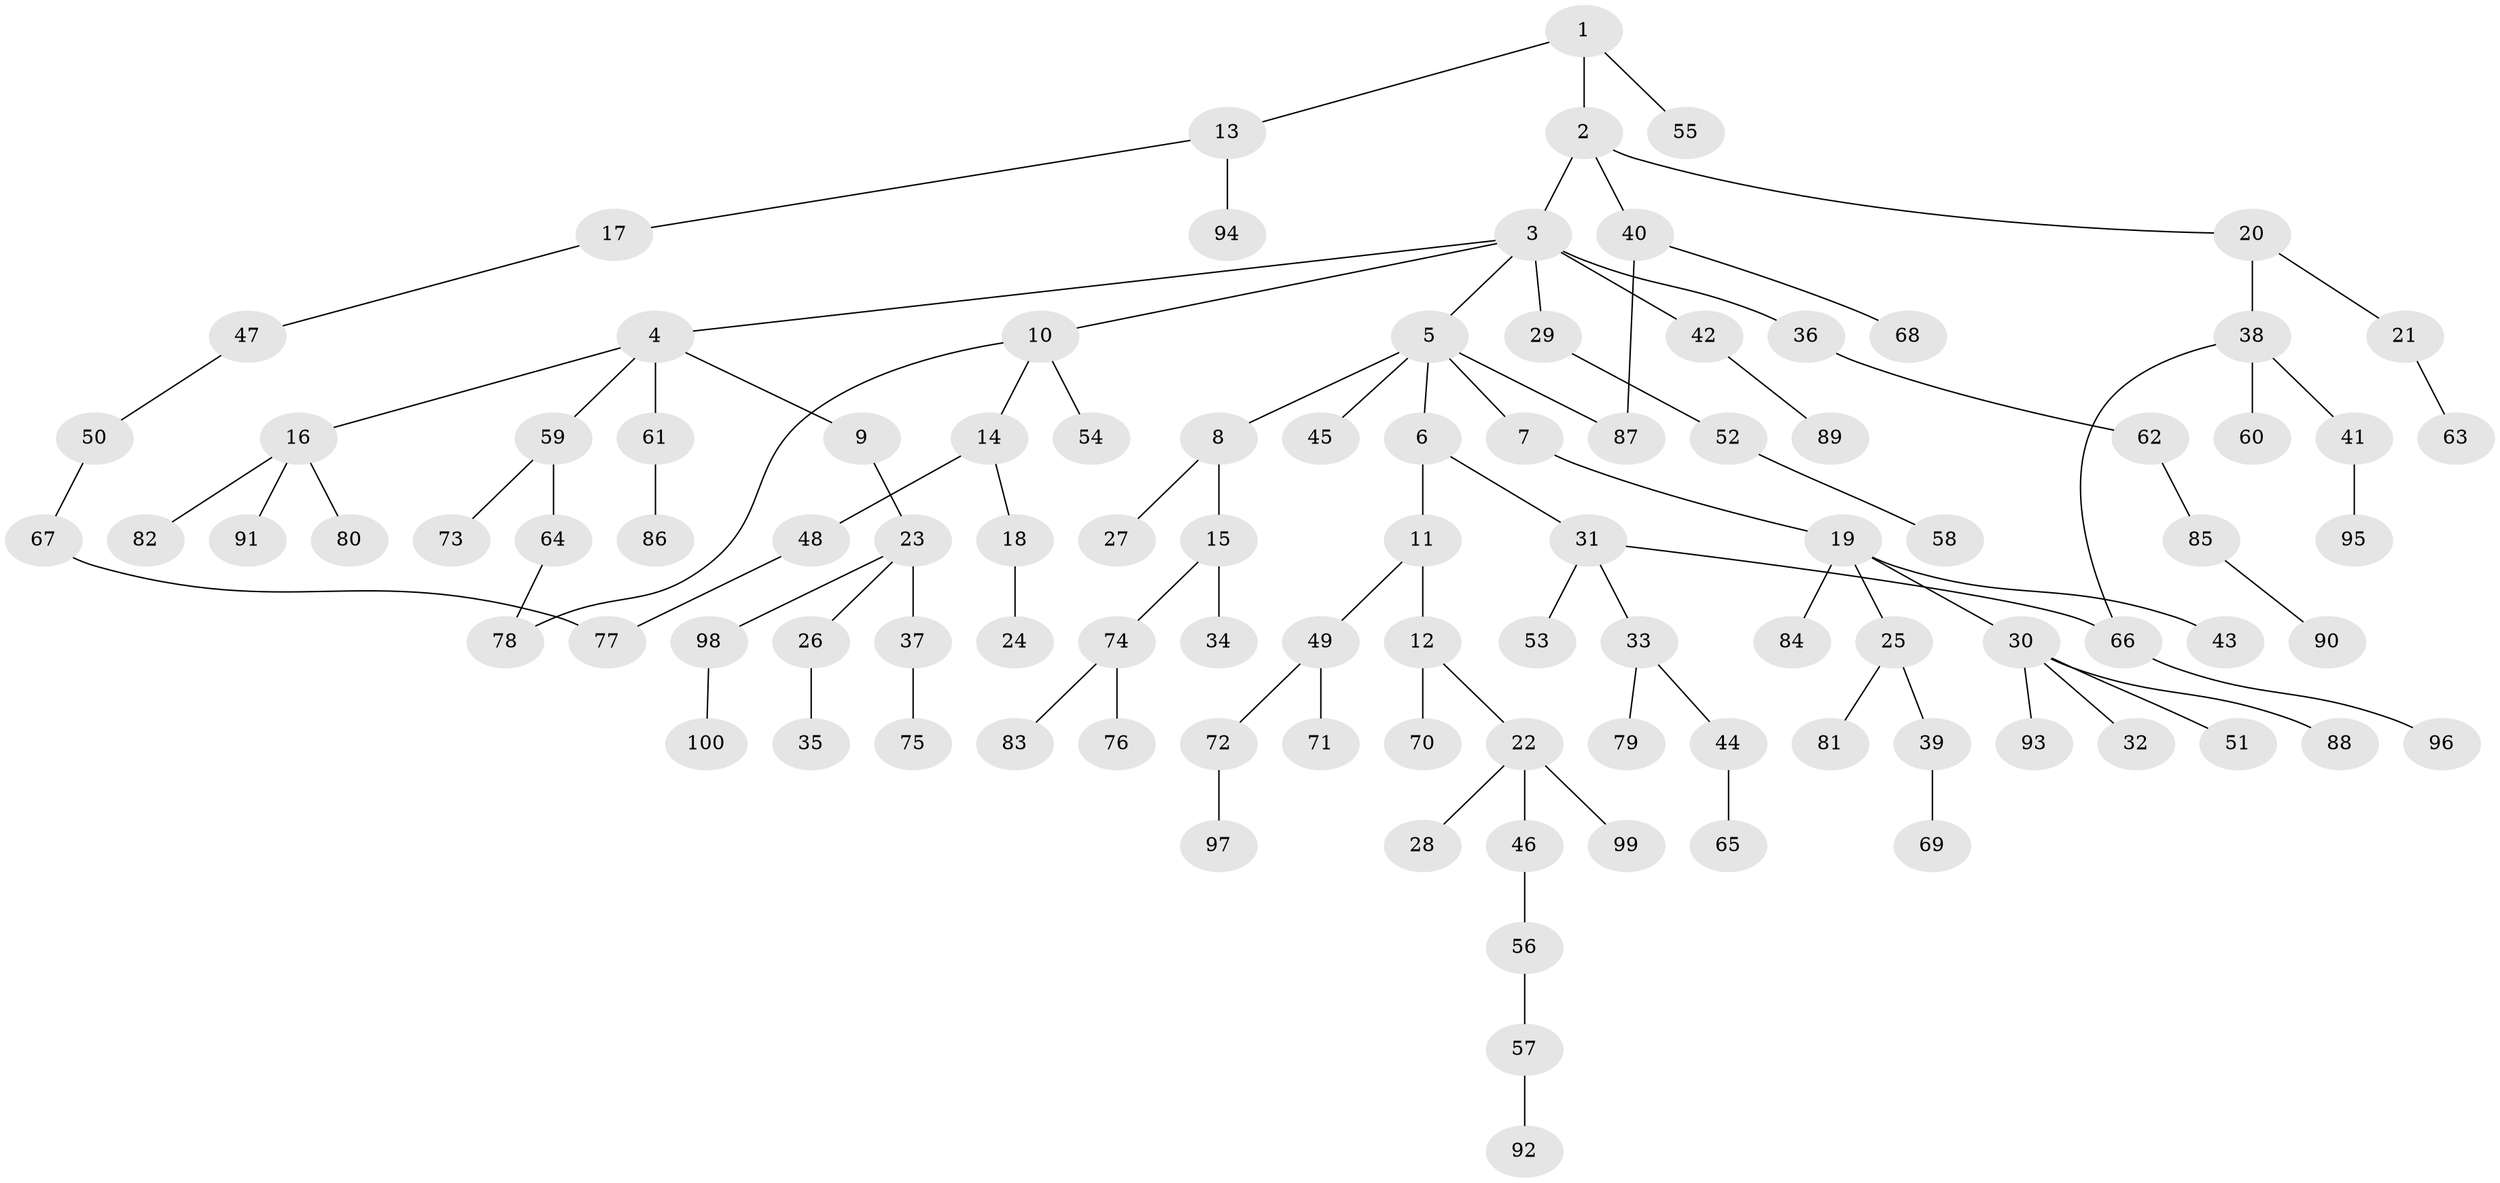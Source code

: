 // coarse degree distribution, {2: 0.37254901960784315, 5: 0.058823529411764705, 7: 0.0196078431372549, 4: 0.0392156862745098, 3: 0.13725490196078433, 1: 0.37254901960784315}
// Generated by graph-tools (version 1.1) at 2025/48/03/04/25 22:48:42]
// undirected, 100 vertices, 103 edges
graph export_dot {
  node [color=gray90,style=filled];
  1;
  2;
  3;
  4;
  5;
  6;
  7;
  8;
  9;
  10;
  11;
  12;
  13;
  14;
  15;
  16;
  17;
  18;
  19;
  20;
  21;
  22;
  23;
  24;
  25;
  26;
  27;
  28;
  29;
  30;
  31;
  32;
  33;
  34;
  35;
  36;
  37;
  38;
  39;
  40;
  41;
  42;
  43;
  44;
  45;
  46;
  47;
  48;
  49;
  50;
  51;
  52;
  53;
  54;
  55;
  56;
  57;
  58;
  59;
  60;
  61;
  62;
  63;
  64;
  65;
  66;
  67;
  68;
  69;
  70;
  71;
  72;
  73;
  74;
  75;
  76;
  77;
  78;
  79;
  80;
  81;
  82;
  83;
  84;
  85;
  86;
  87;
  88;
  89;
  90;
  91;
  92;
  93;
  94;
  95;
  96;
  97;
  98;
  99;
  100;
  1 -- 2;
  1 -- 13;
  1 -- 55;
  2 -- 3;
  2 -- 20;
  2 -- 40;
  3 -- 4;
  3 -- 5;
  3 -- 10;
  3 -- 29;
  3 -- 36;
  3 -- 42;
  4 -- 9;
  4 -- 16;
  4 -- 59;
  4 -- 61;
  5 -- 6;
  5 -- 7;
  5 -- 8;
  5 -- 45;
  5 -- 87;
  6 -- 11;
  6 -- 31;
  7 -- 19;
  8 -- 15;
  8 -- 27;
  9 -- 23;
  10 -- 14;
  10 -- 54;
  10 -- 78;
  11 -- 12;
  11 -- 49;
  12 -- 22;
  12 -- 70;
  13 -- 17;
  13 -- 94;
  14 -- 18;
  14 -- 48;
  15 -- 34;
  15 -- 74;
  16 -- 80;
  16 -- 82;
  16 -- 91;
  17 -- 47;
  18 -- 24;
  19 -- 25;
  19 -- 30;
  19 -- 43;
  19 -- 84;
  20 -- 21;
  20 -- 38;
  21 -- 63;
  22 -- 28;
  22 -- 46;
  22 -- 99;
  23 -- 26;
  23 -- 37;
  23 -- 98;
  25 -- 39;
  25 -- 81;
  26 -- 35;
  29 -- 52;
  30 -- 32;
  30 -- 51;
  30 -- 88;
  30 -- 93;
  31 -- 33;
  31 -- 53;
  31 -- 66;
  33 -- 44;
  33 -- 79;
  36 -- 62;
  37 -- 75;
  38 -- 41;
  38 -- 60;
  38 -- 66;
  39 -- 69;
  40 -- 68;
  40 -- 87;
  41 -- 95;
  42 -- 89;
  44 -- 65;
  46 -- 56;
  47 -- 50;
  48 -- 77;
  49 -- 71;
  49 -- 72;
  50 -- 67;
  52 -- 58;
  56 -- 57;
  57 -- 92;
  59 -- 64;
  59 -- 73;
  61 -- 86;
  62 -- 85;
  64 -- 78;
  66 -- 96;
  67 -- 77;
  72 -- 97;
  74 -- 76;
  74 -- 83;
  85 -- 90;
  98 -- 100;
}
